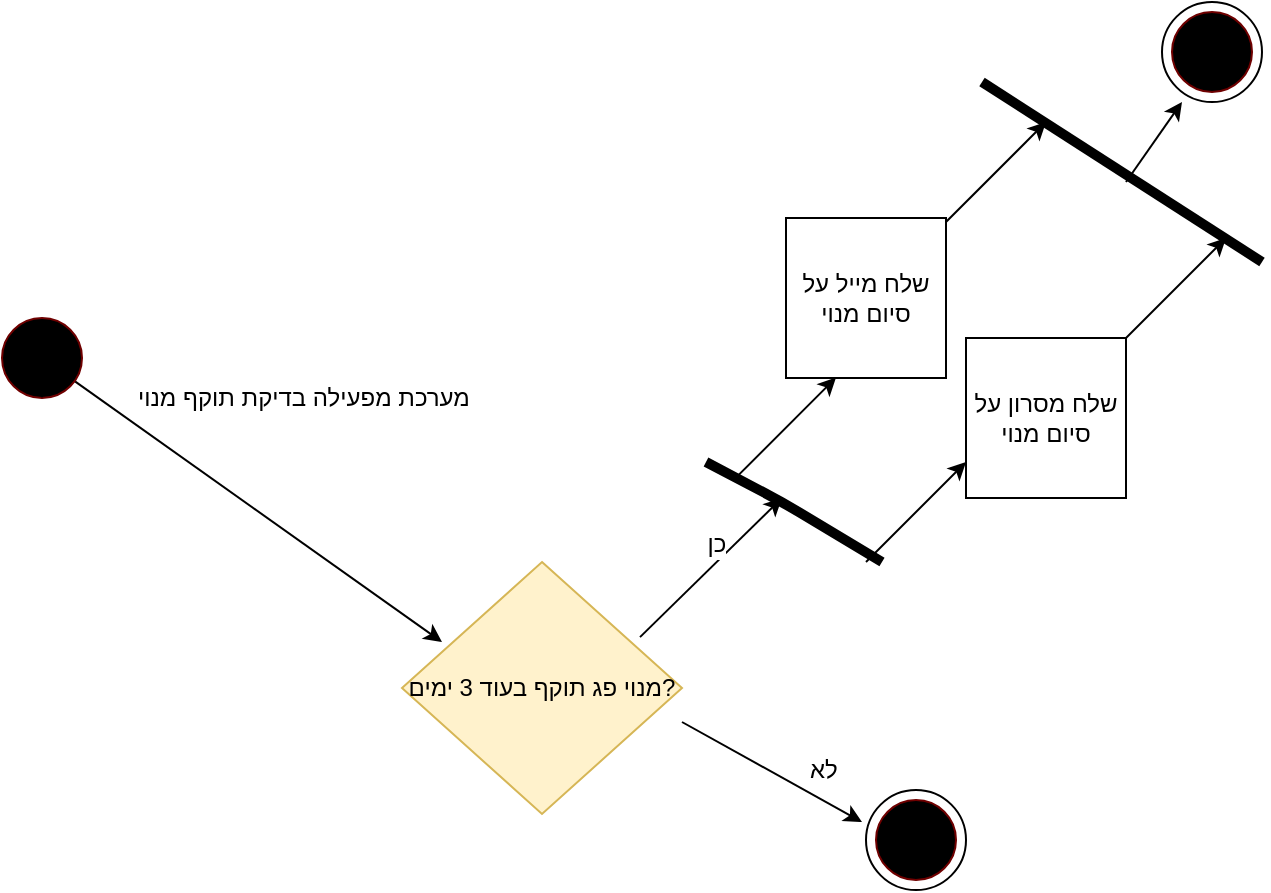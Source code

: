 <mxfile version="10.6.0" type="device"><diagram id="oTF8Hw6jJaRAiQza2sYQ" name="Page-1"><mxGraphModel dx="1680" dy="938" grid="1" gridSize="10" guides="1" tooltips="1" connect="1" arrows="1" fold="1" page="1" pageScale="1" pageWidth="827" pageHeight="1169" math="0" shadow="0"><root><mxCell id="0"/><mxCell id="1" parent="0"/><mxCell id="K16wHiW9moo2fm3TgvZc-1" value="" style="endArrow=classic;html=1;" parent="1" source="K16wHiW9moo2fm3TgvZc-28" edge="1"><mxGeometry width="50" height="50" relative="1" as="geometry"><mxPoint x="97" y="350" as="sourcePoint"/><mxPoint x="297" y="490" as="targetPoint"/></mxGeometry></mxCell><mxCell id="K16wHiW9moo2fm3TgvZc-2" value="מערכת מפעילה בדיקת תוקף מנוי" style="text;html=1;resizable=0;points=[];autosize=1;align=left;verticalAlign=top;spacingTop=-4;" parent="1" vertex="1"><mxGeometry x="143" y="358" width="170" height="20" as="geometry"/></mxCell><mxCell id="K16wHiW9moo2fm3TgvZc-4" value="" style="endArrow=classic;html=1;exitX=0.85;exitY=0.298;exitDx=0;exitDy=0;exitPerimeter=0;" parent="1" source="K16wHiW9moo2fm3TgvZc-32" edge="1"><mxGeometry width="50" height="50" relative="1" as="geometry"><mxPoint x="417" y="468" as="sourcePoint"/><mxPoint x="467" y="418" as="targetPoint"/></mxGeometry></mxCell><mxCell id="K16wHiW9moo2fm3TgvZc-5" value="כן" style="text;html=1;resizable=0;points=[];align=center;verticalAlign=middle;labelBackgroundColor=#ffffff;" parent="K16wHiW9moo2fm3TgvZc-4" vertex="1" connectable="0"><mxGeometry x="0.212" y="7" relative="1" as="geometry"><mxPoint as="offset"/></mxGeometry></mxCell><mxCell id="K16wHiW9moo2fm3TgvZc-6" value="" style="endArrow=classic;html=1;" parent="1" edge="1"><mxGeometry width="50" height="50" relative="1" as="geometry"><mxPoint x="417" y="530" as="sourcePoint"/><mxPoint x="507" y="580" as="targetPoint"/></mxGeometry></mxCell><mxCell id="K16wHiW9moo2fm3TgvZc-7" value="לא" style="text;html=1;resizable=0;points=[];autosize=1;align=left;verticalAlign=top;spacingTop=-4;" parent="1" vertex="1"><mxGeometry x="479" y="544" width="30" height="20" as="geometry"/></mxCell><mxCell id="K16wHiW9moo2fm3TgvZc-8" value="" style="ellipse;whiteSpace=wrap;html=1;aspect=fixed;" parent="1" vertex="1"><mxGeometry x="509" y="564" width="50" height="50" as="geometry"/></mxCell><mxCell id="K16wHiW9moo2fm3TgvZc-10" value="" style="ellipse;whiteSpace=wrap;html=1;aspect=fixed;fillColor=#000000;strokeColor=#6F0000;fontColor=#ffffff;" parent="1" vertex="1"><mxGeometry x="514" y="569" width="40" height="40" as="geometry"/></mxCell><mxCell id="K16wHiW9moo2fm3TgvZc-13" value="" style="endArrow=none;html=1;strokeWidth=5;" parent="1" edge="1"><mxGeometry width="50" height="50" relative="1" as="geometry"><mxPoint x="429" y="400" as="sourcePoint"/><mxPoint x="517" y="450" as="targetPoint"/><Array as="points"><mxPoint x="467" y="420"/></Array></mxGeometry></mxCell><mxCell id="K16wHiW9moo2fm3TgvZc-14" value="" style="endArrow=classic;html=1;strokeWidth=1;" parent="1" edge="1"><mxGeometry width="50" height="50" relative="1" as="geometry"><mxPoint x="444" y="407.8" as="sourcePoint"/><mxPoint x="494" y="357.8" as="targetPoint"/></mxGeometry></mxCell><mxCell id="K16wHiW9moo2fm3TgvZc-15" value="" style="endArrow=classic;html=1;strokeWidth=1;" parent="1" edge="1"><mxGeometry width="50" height="50" relative="1" as="geometry"><mxPoint x="509" y="450" as="sourcePoint"/><mxPoint x="559" y="400" as="targetPoint"/></mxGeometry></mxCell><mxCell id="K16wHiW9moo2fm3TgvZc-16" value="שלח מייל על סיום מנוי" style="whiteSpace=wrap;html=1;aspect=fixed;fillColor=#ffffff;" parent="1" vertex="1"><mxGeometry x="469" y="278" width="80" height="80" as="geometry"/></mxCell><mxCell id="K16wHiW9moo2fm3TgvZc-17" value="שלח מסרון על סיום מנוי" style="whiteSpace=wrap;html=1;aspect=fixed;fillColor=#ffffff;" parent="1" vertex="1"><mxGeometry x="559" y="338" width="80" height="80" as="geometry"/></mxCell><mxCell id="K16wHiW9moo2fm3TgvZc-18" value="" style="endArrow=classic;html=1;strokeWidth=1;" parent="1" edge="1"><mxGeometry width="50" height="50" relative="1" as="geometry"><mxPoint x="639" y="338" as="sourcePoint"/><mxPoint x="689" y="288" as="targetPoint"/></mxGeometry></mxCell><mxCell id="K16wHiW9moo2fm3TgvZc-19" value="" style="endArrow=classic;html=1;strokeWidth=1;" parent="1" edge="1"><mxGeometry width="50" height="50" relative="1" as="geometry"><mxPoint x="549" y="280" as="sourcePoint"/><mxPoint x="599" y="230" as="targetPoint"/></mxGeometry></mxCell><mxCell id="K16wHiW9moo2fm3TgvZc-20" value="" style="endArrow=none;html=1;strokeWidth=5;" parent="1" edge="1"><mxGeometry width="50" height="50" relative="1" as="geometry"><mxPoint x="567" y="210" as="sourcePoint"/><mxPoint x="707" y="300" as="targetPoint"/><Array as="points"/></mxGeometry></mxCell><mxCell id="K16wHiW9moo2fm3TgvZc-21" value="" style="endArrow=classic;html=1;strokeWidth=1;" parent="1" edge="1"><mxGeometry width="50" height="50" relative="1" as="geometry"><mxPoint x="639" y="260" as="sourcePoint"/><mxPoint x="667" y="220" as="targetPoint"/></mxGeometry></mxCell><mxCell id="K16wHiW9moo2fm3TgvZc-22" value="" style="ellipse;whiteSpace=wrap;html=1;aspect=fixed;fillColor=#000000;strokeColor=#6F0000;fontColor=#ffffff;" parent="1" vertex="1"><mxGeometry x="662" y="175" width="40" height="40" as="geometry"/></mxCell><mxCell id="K16wHiW9moo2fm3TgvZc-24" value="" style="ellipse;whiteSpace=wrap;html=1;aspect=fixed;fillColor=none;" parent="1" vertex="1"><mxGeometry x="657" y="170" width="50" height="50" as="geometry"/></mxCell><mxCell id="K16wHiW9moo2fm3TgvZc-28" value="" style="ellipse;whiteSpace=wrap;html=1;aspect=fixed;fillColor=#000000;strokeColor=#6F0000;fontColor=#ffffff;" parent="1" vertex="1"><mxGeometry x="77" y="328" width="40" height="40" as="geometry"/></mxCell><mxCell id="K16wHiW9moo2fm3TgvZc-30" value="" style="endArrow=classic;html=1;" parent="1" target="K16wHiW9moo2fm3TgvZc-28" edge="1"><mxGeometry width="50" height="50" relative="1" as="geometry"><mxPoint x="97" y="350" as="sourcePoint"/><mxPoint x="297" y="490" as="targetPoint"/></mxGeometry></mxCell><mxCell id="K16wHiW9moo2fm3TgvZc-32" value="&lt;span&gt;מנוי פג תוקף בעוד 3 ימים?&lt;/span&gt;" style="rhombus;whiteSpace=wrap;html=1;fillColor=#fff2cc;strokeColor=#d6b656;" parent="1" vertex="1"><mxGeometry x="277" y="450" width="140" height="126" as="geometry"/></mxCell></root></mxGraphModel></diagram></mxfile>